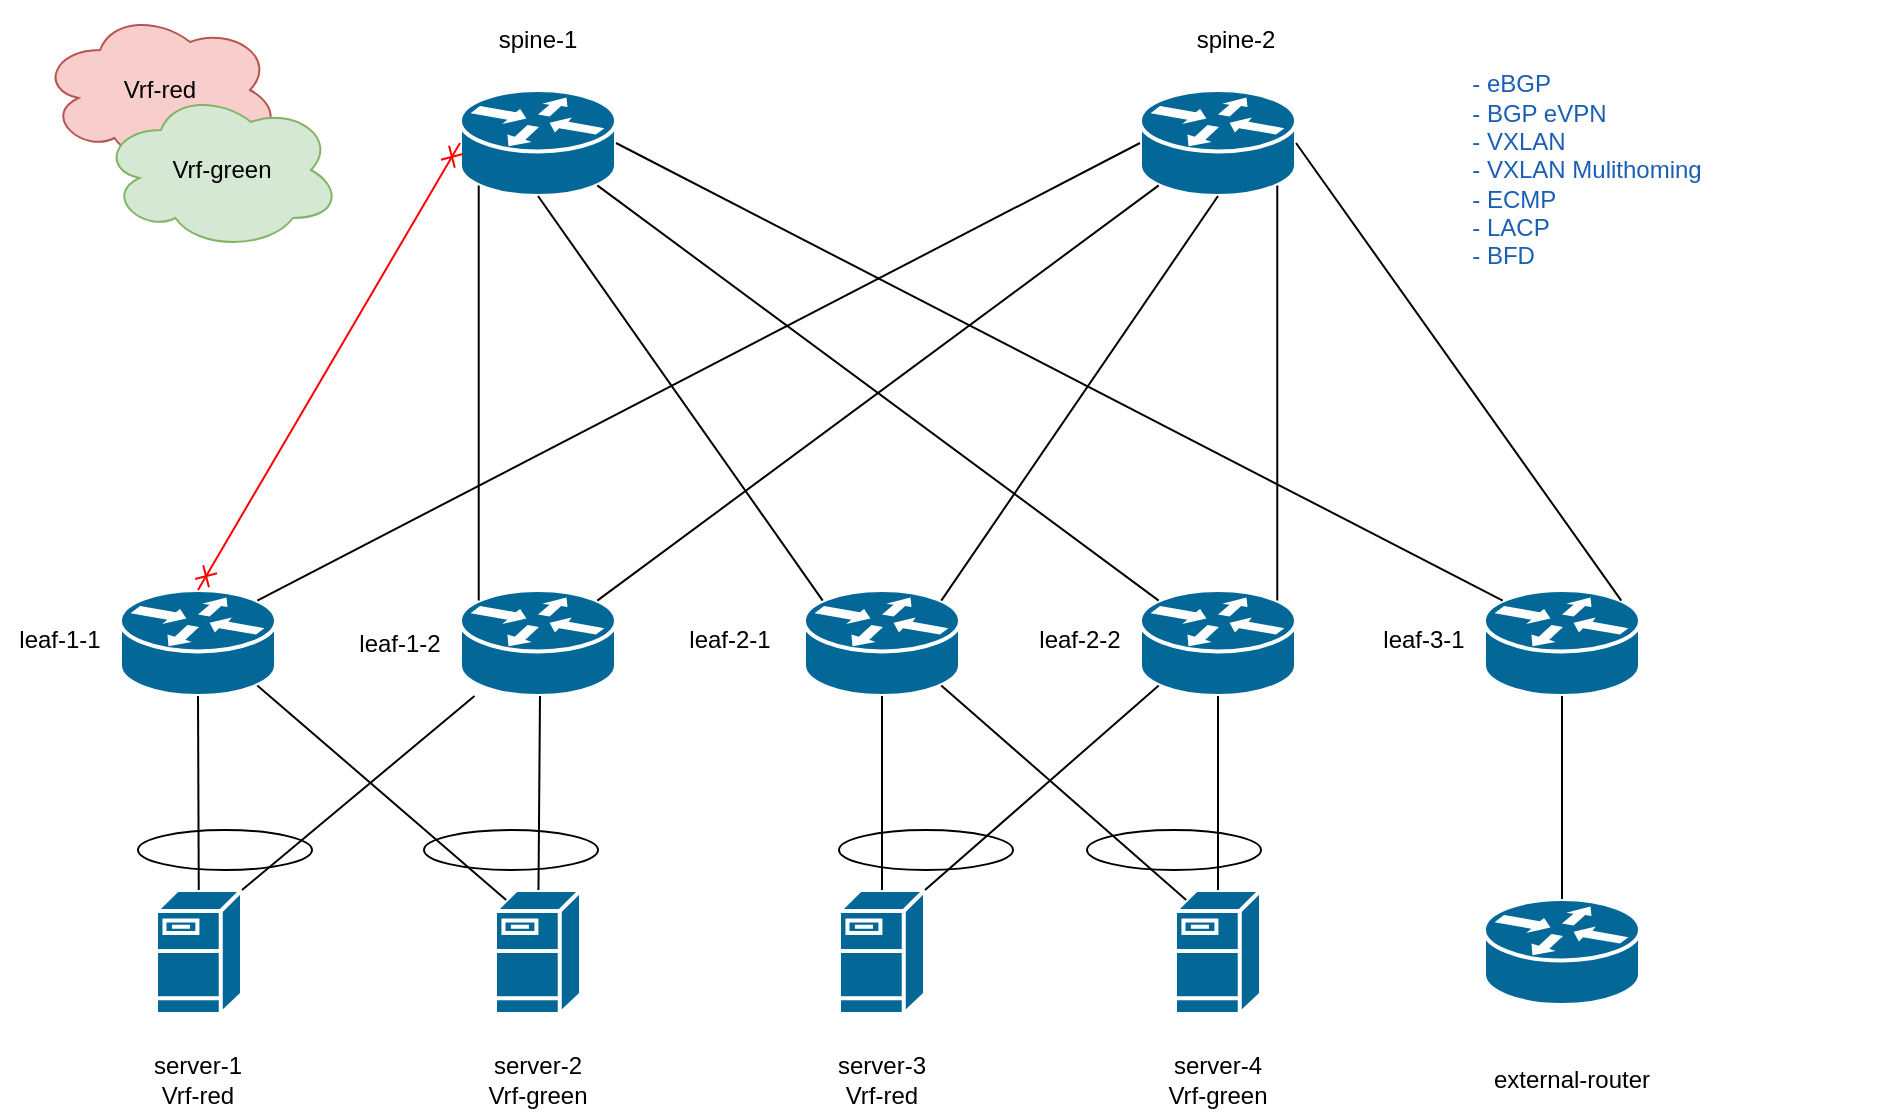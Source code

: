 <mxfile scale="1" border="0" version="24.6.4" type="device">
  <diagram name="Page-1" id="F5p9pbc7tB2g5aHlmoqs">
    <mxGraphModel dx="1377" dy="915" grid="1" gridSize="10" guides="1" tooltips="1" connect="1" arrows="1" fold="1" page="1" pageScale="1" pageWidth="850" pageHeight="1100" math="0" shadow="0">
      <root>
        <mxCell id="0" />
        <mxCell id="1" parent="0" />
        <mxCell id="PpKfus5s-THt8dw7ttCS-1" value="" style="shape=mxgraph.cisco.routers.router;sketch=0;html=1;pointerEvents=1;dashed=0;fillColor=#036897;strokeColor=#ffffff;strokeWidth=2;verticalLabelPosition=bottom;verticalAlign=top;align=center;outlineConnect=0;" parent="1" vertex="1">
          <mxGeometry x="90" y="400" width="78" height="53" as="geometry" />
        </mxCell>
        <mxCell id="PpKfus5s-THt8dw7ttCS-2" value="" style="shape=mxgraph.cisco.routers.router;sketch=0;html=1;pointerEvents=1;dashed=0;fillColor=#036897;strokeColor=#ffffff;strokeWidth=2;verticalLabelPosition=bottom;verticalAlign=top;align=center;outlineConnect=0;" parent="1" vertex="1">
          <mxGeometry x="260" y="150" width="78" height="53" as="geometry" />
        </mxCell>
        <mxCell id="PpKfus5s-THt8dw7ttCS-3" value="" style="shape=mxgraph.cisco.routers.router;sketch=0;html=1;pointerEvents=1;dashed=0;fillColor=#036897;strokeColor=#ffffff;strokeWidth=2;verticalLabelPosition=bottom;verticalAlign=top;align=center;outlineConnect=0;" parent="1" vertex="1">
          <mxGeometry x="260" y="400" width="78" height="53" as="geometry" />
        </mxCell>
        <mxCell id="PpKfus5s-THt8dw7ttCS-4" value="" style="shape=mxgraph.cisco.routers.router;sketch=0;html=1;pointerEvents=1;dashed=0;fillColor=#036897;strokeColor=#ffffff;strokeWidth=2;verticalLabelPosition=bottom;verticalAlign=top;align=center;outlineConnect=0;" parent="1" vertex="1">
          <mxGeometry x="432" y="400" width="78" height="53" as="geometry" />
        </mxCell>
        <mxCell id="PpKfus5s-THt8dw7ttCS-5" value="" style="shape=mxgraph.cisco.routers.router;sketch=0;html=1;pointerEvents=1;dashed=0;fillColor=#036897;strokeColor=#ffffff;strokeWidth=2;verticalLabelPosition=bottom;verticalAlign=top;align=center;outlineConnect=0;" parent="1" vertex="1">
          <mxGeometry x="600" y="150" width="78" height="53" as="geometry" />
        </mxCell>
        <mxCell id="PpKfus5s-THt8dw7ttCS-8" value="" style="endArrow=cross;html=1;rounded=0;entryX=0;entryY=0.5;entryDx=0;entryDy=0;entryPerimeter=0;exitX=0.5;exitY=0;exitDx=0;exitDy=0;exitPerimeter=0;startArrow=cross;startFill=0;endFill=0;strokeColor=#FF0000;" parent="1" source="PpKfus5s-THt8dw7ttCS-1" target="PpKfus5s-THt8dw7ttCS-2" edge="1">
          <mxGeometry width="50" height="50" relative="1" as="geometry">
            <mxPoint x="400" y="500" as="sourcePoint" />
            <mxPoint x="450" y="450" as="targetPoint" />
          </mxGeometry>
        </mxCell>
        <mxCell id="PpKfus5s-THt8dw7ttCS-9" value="" style="endArrow=none;html=1;rounded=0;entryX=0.12;entryY=0.9;entryDx=0;entryDy=0;entryPerimeter=0;exitX=0.88;exitY=0.1;exitDx=0;exitDy=0;exitPerimeter=0;" parent="1" source="PpKfus5s-THt8dw7ttCS-3" edge="1" target="PpKfus5s-THt8dw7ttCS-5">
          <mxGeometry width="50" height="50" relative="1" as="geometry">
            <mxPoint x="360" y="360" as="sourcePoint" />
            <mxPoint x="531" y="186" as="targetPoint" />
          </mxGeometry>
        </mxCell>
        <mxCell id="PpKfus5s-THt8dw7ttCS-10" value="" style="endArrow=none;html=1;rounded=0;entryX=0.12;entryY=0.9;entryDx=0;entryDy=0;entryPerimeter=0;startArrow=none;startFill=0;exitX=0.12;exitY=0.1;exitDx=0;exitDy=0;exitPerimeter=0;" parent="1" source="PpKfus5s-THt8dw7ttCS-3" target="PpKfus5s-THt8dw7ttCS-2" edge="1">
          <mxGeometry width="50" height="50" relative="1" as="geometry">
            <mxPoint x="230" y="400" as="sourcePoint" />
            <mxPoint x="289" y="196" as="targetPoint" />
          </mxGeometry>
        </mxCell>
        <mxCell id="PpKfus5s-THt8dw7ttCS-11" value="" style="endArrow=none;html=1;rounded=0;entryX=0.5;entryY=1;entryDx=0;entryDy=0;entryPerimeter=0;exitX=0.88;exitY=0.1;exitDx=0;exitDy=0;exitPerimeter=0;" parent="1" edge="1" target="PpKfus5s-THt8dw7ttCS-5" source="PpKfus5s-THt8dw7ttCS-4">
          <mxGeometry width="50" height="50" relative="1" as="geometry">
            <mxPoint x="666" y="307" as="sourcePoint" />
            <mxPoint x="580" y="183" as="targetPoint" />
          </mxGeometry>
        </mxCell>
        <mxCell id="PpKfus5s-THt8dw7ttCS-13" value="" style="endArrow=none;html=1;rounded=0;exitX=0.88;exitY=0.1;exitDx=0;exitDy=0;exitPerimeter=0;entryX=0;entryY=0.5;entryDx=0;entryDy=0;entryPerimeter=0;startArrow=none;startFill=0;endFill=0;strokeColor=#000000;" parent="1" source="PpKfus5s-THt8dw7ttCS-1" target="PpKfus5s-THt8dw7ttCS-5" edge="1">
          <mxGeometry width="50" height="50" relative="1" as="geometry">
            <mxPoint x="400" y="500" as="sourcePoint" />
            <mxPoint x="490" y="170" as="targetPoint" />
          </mxGeometry>
        </mxCell>
        <mxCell id="PpKfus5s-THt8dw7ttCS-14" value="" style="endArrow=none;html=1;rounded=0;exitX=0.12;exitY=0.1;exitDx=0;exitDy=0;exitPerimeter=0;entryX=0.5;entryY=1;entryDx=0;entryDy=0;entryPerimeter=0;" parent="1" source="PpKfus5s-THt8dw7ttCS-4" target="PpKfus5s-THt8dw7ttCS-2" edge="1">
          <mxGeometry width="50" height="50" relative="1" as="geometry">
            <mxPoint x="229" y="325" as="sourcePoint" />
            <mxPoint x="520" y="192" as="targetPoint" />
          </mxGeometry>
        </mxCell>
        <mxCell id="e_wbdFluKvRMtSv7blc7-1" value="" style="shape=mxgraph.cisco.routers.router;sketch=0;html=1;pointerEvents=1;dashed=0;fillColor=#036897;strokeColor=#ffffff;strokeWidth=2;verticalLabelPosition=bottom;verticalAlign=top;align=center;outlineConnect=0;" vertex="1" parent="1">
          <mxGeometry x="772" y="400" width="78" height="53" as="geometry" />
        </mxCell>
        <mxCell id="e_wbdFluKvRMtSv7blc7-2" value="" style="shape=mxgraph.cisco.routers.router;sketch=0;html=1;pointerEvents=1;dashed=0;fillColor=#036897;strokeColor=#ffffff;strokeWidth=2;verticalLabelPosition=bottom;verticalAlign=top;align=center;outlineConnect=0;" vertex="1" parent="1">
          <mxGeometry x="600" y="400" width="78" height="53" as="geometry" />
        </mxCell>
        <mxCell id="e_wbdFluKvRMtSv7blc7-5" value="" style="endArrow=none;html=1;rounded=0;entryX=0.88;entryY=0.9;entryDx=0;entryDy=0;entryPerimeter=0;exitX=0.12;exitY=0.1;exitDx=0;exitDy=0;exitPerimeter=0;" edge="1" parent="1" source="e_wbdFluKvRMtSv7blc7-2" target="PpKfus5s-THt8dw7ttCS-2">
          <mxGeometry width="50" height="50" relative="1" as="geometry">
            <mxPoint x="610" y="350" as="sourcePoint" />
            <mxPoint x="720" y="450" as="targetPoint" />
          </mxGeometry>
        </mxCell>
        <mxCell id="e_wbdFluKvRMtSv7blc7-7" value="" style="endArrow=none;html=1;rounded=0;exitX=1;exitY=0.5;exitDx=0;exitDy=0;exitPerimeter=0;entryX=0.12;entryY=0.1;entryDx=0;entryDy=0;entryPerimeter=0;" edge="1" parent="1" source="PpKfus5s-THt8dw7ttCS-2" target="e_wbdFluKvRMtSv7blc7-1">
          <mxGeometry width="50" height="50" relative="1" as="geometry">
            <mxPoint x="670" y="500" as="sourcePoint" />
            <mxPoint x="720" y="450" as="targetPoint" />
          </mxGeometry>
        </mxCell>
        <mxCell id="e_wbdFluKvRMtSv7blc7-8" value="" style="endArrow=none;html=1;rounded=0;exitX=0.88;exitY=0.1;exitDx=0;exitDy=0;exitPerimeter=0;entryX=0.88;entryY=0.9;entryDx=0;entryDy=0;entryPerimeter=0;" edge="1" parent="1" source="e_wbdFluKvRMtSv7blc7-2" target="PpKfus5s-THt8dw7ttCS-5">
          <mxGeometry width="50" height="50" relative="1" as="geometry">
            <mxPoint x="670" y="500" as="sourcePoint" />
            <mxPoint x="610" y="190" as="targetPoint" />
          </mxGeometry>
        </mxCell>
        <mxCell id="e_wbdFluKvRMtSv7blc7-9" value="" style="endArrow=none;html=1;rounded=0;exitX=0.88;exitY=0.1;exitDx=0;exitDy=0;exitPerimeter=0;entryX=1;entryY=0.5;entryDx=0;entryDy=0;entryPerimeter=0;" edge="1" parent="1" source="e_wbdFluKvRMtSv7blc7-1" target="PpKfus5s-THt8dw7ttCS-5">
          <mxGeometry width="50" height="50" relative="1" as="geometry">
            <mxPoint x="850" y="390" as="sourcePoint" />
            <mxPoint x="980" y="170" as="targetPoint" />
          </mxGeometry>
        </mxCell>
        <mxCell id="e_wbdFluKvRMtSv7blc7-10" value="&lt;div&gt;spine-1&lt;/div&gt;" style="text;html=1;align=center;verticalAlign=middle;whiteSpace=wrap;rounded=0;" vertex="1" parent="1">
          <mxGeometry x="269" y="110" width="60" height="30" as="geometry" />
        </mxCell>
        <mxCell id="e_wbdFluKvRMtSv7blc7-11" value="&lt;div&gt;spine-2&lt;/div&gt;" style="text;html=1;align=center;verticalAlign=middle;whiteSpace=wrap;rounded=0;" vertex="1" parent="1">
          <mxGeometry x="617.5" y="110" width="60" height="30" as="geometry" />
        </mxCell>
        <mxCell id="e_wbdFluKvRMtSv7blc7-12" value="&lt;div&gt;leaf-1-1&lt;/div&gt;" style="text;html=1;align=center;verticalAlign=middle;whiteSpace=wrap;rounded=0;" vertex="1" parent="1">
          <mxGeometry x="30" y="410" width="60" height="30" as="geometry" />
        </mxCell>
        <mxCell id="e_wbdFluKvRMtSv7blc7-13" value="&lt;div&gt;leaf-1-2&lt;/div&gt;" style="text;html=1;align=center;verticalAlign=middle;whiteSpace=wrap;rounded=0;" vertex="1" parent="1">
          <mxGeometry x="200" y="411.5" width="60" height="30" as="geometry" />
        </mxCell>
        <mxCell id="e_wbdFluKvRMtSv7blc7-14" value="" style="shape=mxgraph.cisco.servers.fileserver;sketch=0;html=1;pointerEvents=1;dashed=0;fillColor=#036897;strokeColor=#ffffff;strokeWidth=2;verticalLabelPosition=bottom;verticalAlign=top;align=center;outlineConnect=0;" vertex="1" parent="1">
          <mxGeometry x="108" y="550" width="43" height="62" as="geometry" />
        </mxCell>
        <mxCell id="e_wbdFluKvRMtSv7blc7-15" value="" style="shape=mxgraph.cisco.servers.fileserver;sketch=0;html=1;pointerEvents=1;dashed=0;fillColor=#036897;strokeColor=#ffffff;strokeWidth=2;verticalLabelPosition=bottom;verticalAlign=top;align=center;outlineConnect=0;" vertex="1" parent="1">
          <mxGeometry x="277.5" y="550" width="43" height="62" as="geometry" />
        </mxCell>
        <mxCell id="e_wbdFluKvRMtSv7blc7-16" value="" style="shape=mxgraph.cisco.servers.fileserver;sketch=0;html=1;pointerEvents=1;dashed=0;fillColor=#036897;strokeColor=#ffffff;strokeWidth=2;verticalLabelPosition=bottom;verticalAlign=top;align=center;outlineConnect=0;" vertex="1" parent="1">
          <mxGeometry x="449.5" y="550" width="43" height="62" as="geometry" />
        </mxCell>
        <mxCell id="e_wbdFluKvRMtSv7blc7-18" value="" style="shape=mxgraph.cisco.routers.router;sketch=0;html=1;pointerEvents=1;dashed=0;fillColor=#036897;strokeColor=#ffffff;strokeWidth=2;verticalLabelPosition=bottom;verticalAlign=top;align=center;outlineConnect=0;" vertex="1" parent="1">
          <mxGeometry x="772" y="554.5" width="78" height="53" as="geometry" />
        </mxCell>
        <mxCell id="e_wbdFluKvRMtSv7blc7-19" value="" style="endArrow=none;html=1;rounded=0;entryX=0.5;entryY=1;entryDx=0;entryDy=0;entryPerimeter=0;startArrow=none;startFill=0;endFill=0;strokeColor=#000000;" edge="1" parent="1" source="e_wbdFluKvRMtSv7blc7-14" target="PpKfus5s-THt8dw7ttCS-1">
          <mxGeometry width="50" height="50" relative="1" as="geometry">
            <mxPoint x="670" y="390" as="sourcePoint" />
            <mxPoint x="720" y="340" as="targetPoint" />
          </mxGeometry>
        </mxCell>
        <mxCell id="e_wbdFluKvRMtSv7blc7-20" value="" style="endArrow=none;html=1;rounded=0;" edge="1" parent="1" source="e_wbdFluKvRMtSv7blc7-15">
          <mxGeometry width="50" height="50" relative="1" as="geometry">
            <mxPoint x="250" y="503" as="sourcePoint" />
            <mxPoint x="300" y="453" as="targetPoint" />
          </mxGeometry>
        </mxCell>
        <mxCell id="e_wbdFluKvRMtSv7blc7-21" value="" style="endArrow=none;html=1;rounded=0;exitX=1;exitY=0;exitDx=0;exitDy=0;exitPerimeter=0;startArrow=none;startFill=0;" edge="1" parent="1" source="e_wbdFluKvRMtSv7blc7-14" target="PpKfus5s-THt8dw7ttCS-3">
          <mxGeometry width="50" height="50" relative="1" as="geometry">
            <mxPoint x="670" y="390" as="sourcePoint" />
            <mxPoint x="720" y="340" as="targetPoint" />
          </mxGeometry>
        </mxCell>
        <mxCell id="e_wbdFluKvRMtSv7blc7-22" value="" style="endArrow=none;html=1;rounded=0;entryX=0.88;entryY=0.9;entryDx=0;entryDy=0;entryPerimeter=0;exitX=0.13;exitY=0.08;exitDx=0;exitDy=0;exitPerimeter=0;" edge="1" parent="1" source="e_wbdFluKvRMtSv7blc7-15" target="PpKfus5s-THt8dw7ttCS-1">
          <mxGeometry width="50" height="50" relative="1" as="geometry">
            <mxPoint x="670" y="390" as="sourcePoint" />
            <mxPoint x="720" y="340" as="targetPoint" />
          </mxGeometry>
        </mxCell>
        <mxCell id="e_wbdFluKvRMtSv7blc7-23" value="" style="shape=mxgraph.cisco.servers.fileserver;sketch=0;html=1;pointerEvents=1;dashed=0;fillColor=#036897;strokeColor=#ffffff;strokeWidth=2;verticalLabelPosition=bottom;verticalAlign=top;align=center;outlineConnect=0;" vertex="1" parent="1">
          <mxGeometry x="617.5" y="550" width="43" height="62" as="geometry" />
        </mxCell>
        <mxCell id="e_wbdFluKvRMtSv7blc7-27" value="" style="endArrow=none;html=1;rounded=0;entryX=0.5;entryY=0;entryDx=0;entryDy=0;entryPerimeter=0;" edge="1" parent="1" source="PpKfus5s-THt8dw7ttCS-4" target="e_wbdFluKvRMtSv7blc7-16">
          <mxGeometry width="50" height="50" relative="1" as="geometry">
            <mxPoint x="670" y="390" as="sourcePoint" />
            <mxPoint x="720" y="340" as="targetPoint" />
          </mxGeometry>
        </mxCell>
        <mxCell id="e_wbdFluKvRMtSv7blc7-28" value="" style="endArrow=none;html=1;rounded=0;" edge="1" parent="1" source="e_wbdFluKvRMtSv7blc7-23" target="e_wbdFluKvRMtSv7blc7-2">
          <mxGeometry width="50" height="50" relative="1" as="geometry">
            <mxPoint x="670" y="390" as="sourcePoint" />
            <mxPoint x="720" y="340" as="targetPoint" />
          </mxGeometry>
        </mxCell>
        <mxCell id="e_wbdFluKvRMtSv7blc7-29" value="" style="endArrow=none;html=1;rounded=0;exitX=0.88;exitY=0.9;exitDx=0;exitDy=0;exitPerimeter=0;entryX=0.13;entryY=0.08;entryDx=0;entryDy=0;entryPerimeter=0;" edge="1" parent="1" source="PpKfus5s-THt8dw7ttCS-4" target="e_wbdFluKvRMtSv7blc7-23">
          <mxGeometry width="50" height="50" relative="1" as="geometry">
            <mxPoint x="670" y="390" as="sourcePoint" />
            <mxPoint x="720" y="340" as="targetPoint" />
          </mxGeometry>
        </mxCell>
        <mxCell id="e_wbdFluKvRMtSv7blc7-30" value="" style="endArrow=none;html=1;rounded=0;exitX=1;exitY=0;exitDx=0;exitDy=0;exitPerimeter=0;entryX=0.12;entryY=0.9;entryDx=0;entryDy=0;entryPerimeter=0;" edge="1" parent="1" source="e_wbdFluKvRMtSv7blc7-16" target="e_wbdFluKvRMtSv7blc7-2">
          <mxGeometry width="50" height="50" relative="1" as="geometry">
            <mxPoint x="670" y="390" as="sourcePoint" />
            <mxPoint x="720" y="340" as="targetPoint" />
          </mxGeometry>
        </mxCell>
        <mxCell id="e_wbdFluKvRMtSv7blc7-31" value="" style="endArrow=none;html=1;rounded=0;exitX=0.5;exitY=1;exitDx=0;exitDy=0;exitPerimeter=0;entryX=0.5;entryY=0;entryDx=0;entryDy=0;entryPerimeter=0;" edge="1" parent="1" source="e_wbdFluKvRMtSv7blc7-1" target="e_wbdFluKvRMtSv7blc7-18">
          <mxGeometry width="50" height="50" relative="1" as="geometry">
            <mxPoint x="670" y="390" as="sourcePoint" />
            <mxPoint x="720" y="340" as="targetPoint" />
          </mxGeometry>
        </mxCell>
        <mxCell id="e_wbdFluKvRMtSv7blc7-33" value="&lt;div&gt;leaf-2-1&lt;/div&gt;" style="text;html=1;align=center;verticalAlign=middle;whiteSpace=wrap;rounded=0;" vertex="1" parent="1">
          <mxGeometry x="365" y="410" width="60" height="30" as="geometry" />
        </mxCell>
        <mxCell id="e_wbdFluKvRMtSv7blc7-34" value="&lt;div&gt;leaf-2-2&lt;/div&gt;" style="text;html=1;align=center;verticalAlign=middle;whiteSpace=wrap;rounded=0;" vertex="1" parent="1">
          <mxGeometry x="540" y="410" width="60" height="30" as="geometry" />
        </mxCell>
        <mxCell id="e_wbdFluKvRMtSv7blc7-35" value="&lt;div&gt;leaf-3-1&lt;/div&gt;" style="text;html=1;align=center;verticalAlign=middle;whiteSpace=wrap;rounded=0;" vertex="1" parent="1">
          <mxGeometry x="712" y="410" width="60" height="30" as="geometry" />
        </mxCell>
        <mxCell id="e_wbdFluKvRMtSv7blc7-37" value="external-router" style="text;html=1;align=center;verticalAlign=middle;whiteSpace=wrap;rounded=0;" vertex="1" parent="1">
          <mxGeometry x="756" y="630" width="120" height="30" as="geometry" />
        </mxCell>
        <mxCell id="e_wbdFluKvRMtSv7blc7-38" value="&lt;div&gt;server-1&lt;/div&gt;&lt;div&gt;Vrf-red&lt;br&gt;&lt;/div&gt;" style="text;html=1;align=center;verticalAlign=middle;whiteSpace=wrap;rounded=0;" vertex="1" parent="1">
          <mxGeometry x="99" y="630" width="60" height="30" as="geometry" />
        </mxCell>
        <mxCell id="e_wbdFluKvRMtSv7blc7-39" value="&lt;div&gt;server-2&lt;/div&gt;&lt;div&gt;Vrf-green&lt;br&gt;&lt;/div&gt;" style="text;html=1;align=center;verticalAlign=middle;whiteSpace=wrap;rounded=0;" vertex="1" parent="1">
          <mxGeometry x="269" y="630" width="60" height="30" as="geometry" />
        </mxCell>
        <mxCell id="e_wbdFluKvRMtSv7blc7-40" value="&lt;div&gt;server-3&lt;/div&gt;&lt;div&gt;Vrf-red&lt;br&gt;&lt;/div&gt;" style="text;html=1;align=center;verticalAlign=middle;whiteSpace=wrap;rounded=0;" vertex="1" parent="1">
          <mxGeometry x="441" y="630" width="60" height="30" as="geometry" />
        </mxCell>
        <mxCell id="e_wbdFluKvRMtSv7blc7-41" value="&lt;div&gt;server-4&lt;/div&gt;&lt;div&gt;Vrf-green&lt;br&gt;&lt;/div&gt;" style="text;html=1;align=center;verticalAlign=middle;whiteSpace=wrap;rounded=0;" vertex="1" parent="1">
          <mxGeometry x="609" y="630" width="60" height="30" as="geometry" />
        </mxCell>
        <mxCell id="e_wbdFluKvRMtSv7blc7-42" value="Vrf-red" style="ellipse;shape=cloud;whiteSpace=wrap;html=1;fillColor=#f8cecc;strokeColor=#b85450;" vertex="1" parent="1">
          <mxGeometry x="50" y="110" width="120" height="80" as="geometry" />
        </mxCell>
        <mxCell id="e_wbdFluKvRMtSv7blc7-43" value="Vrf-green" style="ellipse;shape=cloud;whiteSpace=wrap;html=1;fillColor=#d5e8d4;strokeColor=#82b366;" vertex="1" parent="1">
          <mxGeometry x="80.5" y="150" width="120" height="80" as="geometry" />
        </mxCell>
        <mxCell id="e_wbdFluKvRMtSv7blc7-44" value="&lt;div align=&quot;left&quot;&gt;&lt;font color=&quot;#1a5fb4&quot;&gt;- eBGP&lt;/font&gt;&lt;/div&gt;&lt;div align=&quot;left&quot;&gt;&lt;font color=&quot;#1a5fb4&quot;&gt;- BGP eVPN&lt;br&gt;&lt;/font&gt;&lt;/div&gt;&lt;div align=&quot;left&quot;&gt;&lt;font color=&quot;#1a5fb4&quot;&gt;- VXLAN&lt;/font&gt;&lt;/div&gt;&lt;div align=&quot;left&quot;&gt;&lt;font color=&quot;#1a5fb4&quot;&gt;- VXLAN Mulithoming&lt;/font&gt;&lt;/div&gt;&lt;div align=&quot;left&quot;&gt;&lt;font color=&quot;#1a5fb4&quot;&gt;- ECMP&lt;/font&gt;&lt;/div&gt;&lt;div align=&quot;left&quot;&gt;&lt;font color=&quot;#1a5fb4&quot;&gt;- LACP&lt;/font&gt;&lt;/div&gt;&lt;div align=&quot;left&quot;&gt;&lt;font color=&quot;#1a5fb4&quot;&gt;- BFD&lt;br&gt;&lt;/font&gt;&lt;/div&gt;" style="text;html=1;align=center;verticalAlign=middle;whiteSpace=wrap;rounded=0;" vertex="1" parent="1">
          <mxGeometry x="678" y="105" width="291" height="170" as="geometry" />
        </mxCell>
        <mxCell id="e_wbdFluKvRMtSv7blc7-46" value="" style="ellipse;whiteSpace=wrap;html=1;fillColor=none;" vertex="1" parent="1">
          <mxGeometry x="573.5" y="520" width="87" height="20" as="geometry" />
        </mxCell>
        <mxCell id="e_wbdFluKvRMtSv7blc7-47" value="" style="ellipse;whiteSpace=wrap;html=1;fillColor=none;" vertex="1" parent="1">
          <mxGeometry x="449.5" y="520" width="87" height="20" as="geometry" />
        </mxCell>
        <mxCell id="e_wbdFluKvRMtSv7blc7-48" value="" style="ellipse;whiteSpace=wrap;html=1;fillColor=none;" vertex="1" parent="1">
          <mxGeometry x="242" y="520" width="87" height="20" as="geometry" />
        </mxCell>
        <mxCell id="e_wbdFluKvRMtSv7blc7-49" value="" style="ellipse;whiteSpace=wrap;html=1;fillColor=none;strokeColor=#000000;" vertex="1" parent="1">
          <mxGeometry x="99" y="520" width="87" height="20" as="geometry" />
        </mxCell>
      </root>
    </mxGraphModel>
  </diagram>
</mxfile>
